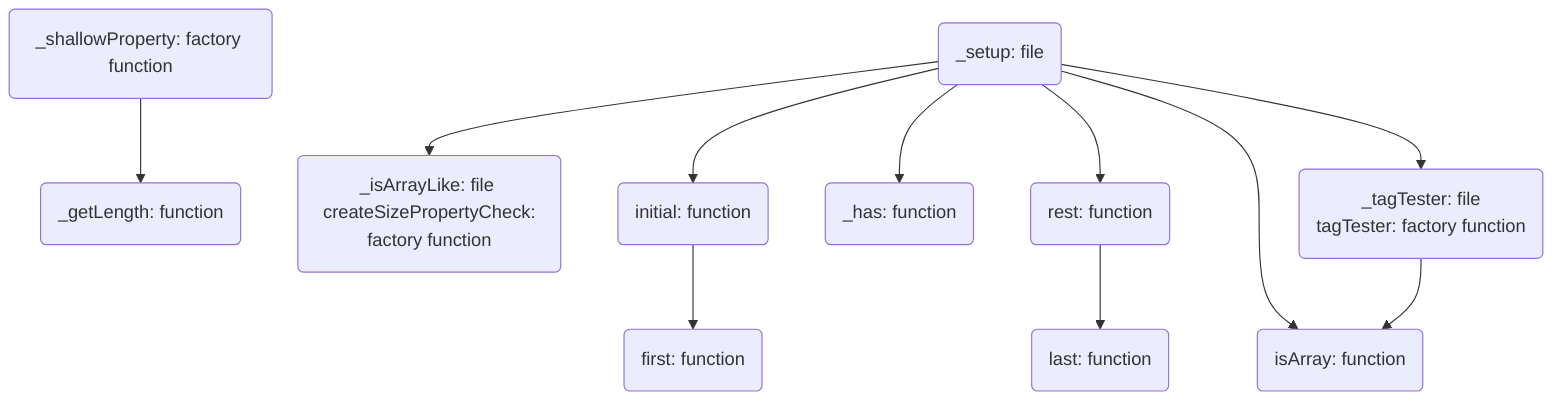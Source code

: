 flowchart TD
  %% Define nodes and their names

  %%% `_xxx` files
  _setup(_setup: file)
  _shallowProperty(_shallowProperty: factory function)
  _getLength(_getLength: function)
  _isArrayLike(_isArrayLike: file \n createSizePropertyCheck: factory function)
  _tagTester(_tagTester: file \n tagTester: factory function)
  _has(_has: function)

  %%% Array functions

  initial(initial: function)
  first(first: function)
  rest(rest: function)
  last(last: function)

  %%% Object functions

  isArray(isArray: function)

  %% Hyperlink settings

  %%% `_xxx` files

  click _setup "https://github.com/AshGreyG/To-Realize-Underscore/blob/main/modules/_setup.js"
  click _shallowProperty "https://github.com/AshGreyG/To-Realize-Underscore/blob/main/modules/_shallowProperty.js"
  click _getLength "https://github.com/AshGreyG/To-Realize-Underscore/blob/main/modules/_getLength.js"
  click _isArrayLike "https://github.com/AshGreyG/To-Realize-Underscore/blob/main/modules/_isArrayLike.js"
  click _tagTester "https://github.com/AshGreyG/To-Realize-Underscore/blob/main/modules/_tagTester.js"
  click _has "https://github.com/AshGreyG/To-Realize-Underscore/blob/main/modules/_has.js"

  %%% Array functions

  click initial "https://github.com/AshGreyG/To-Realize-Underscore/blob/main/modules/initial.js"
  click first "https://github.com/AshGreyG/To-Realize-Underscore/blob/main/modules/first.js"
  click rest "https://github.com/AshGreyG/To-Realize-Underscore/blob/main/modules/rest.js"
  click last "https://github.com/AshGreyG/To-Realize-Underscore/blob/main/modules/last.js"

  %%% Object functions

  click isArray "https://github.com/AshGreyG/To-Realize-Underscore/blob/main/modules/isArray.js"

  %% Edge settings

  _setup --> initial
  _setup --> rest
  _setup --> _isArrayLike
  _setup --> _tagTester
  _setup --> isArray
  _setup --> _has
  _tagTester --> isArray
  _shallowProperty --> _getLength
  initial --> first
  rest --> last